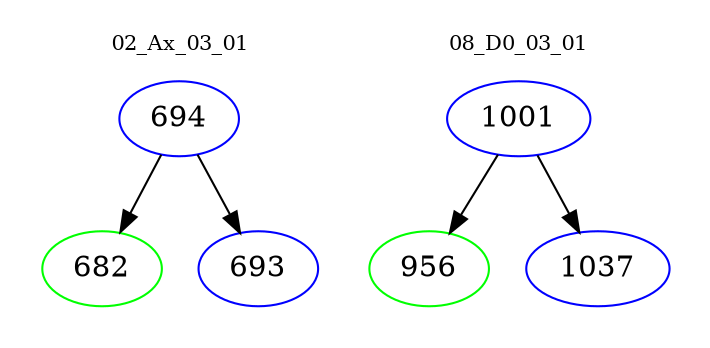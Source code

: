 digraph{
subgraph cluster_0 {
color = white
label = "02_Ax_03_01";
fontsize=10;
T0_694 [label="694", color="blue"]
T0_694 -> T0_682 [color="black"]
T0_682 [label="682", color="green"]
T0_694 -> T0_693 [color="black"]
T0_693 [label="693", color="blue"]
}
subgraph cluster_1 {
color = white
label = "08_D0_03_01";
fontsize=10;
T1_1001 [label="1001", color="blue"]
T1_1001 -> T1_956 [color="black"]
T1_956 [label="956", color="green"]
T1_1001 -> T1_1037 [color="black"]
T1_1037 [label="1037", color="blue"]
}
}
